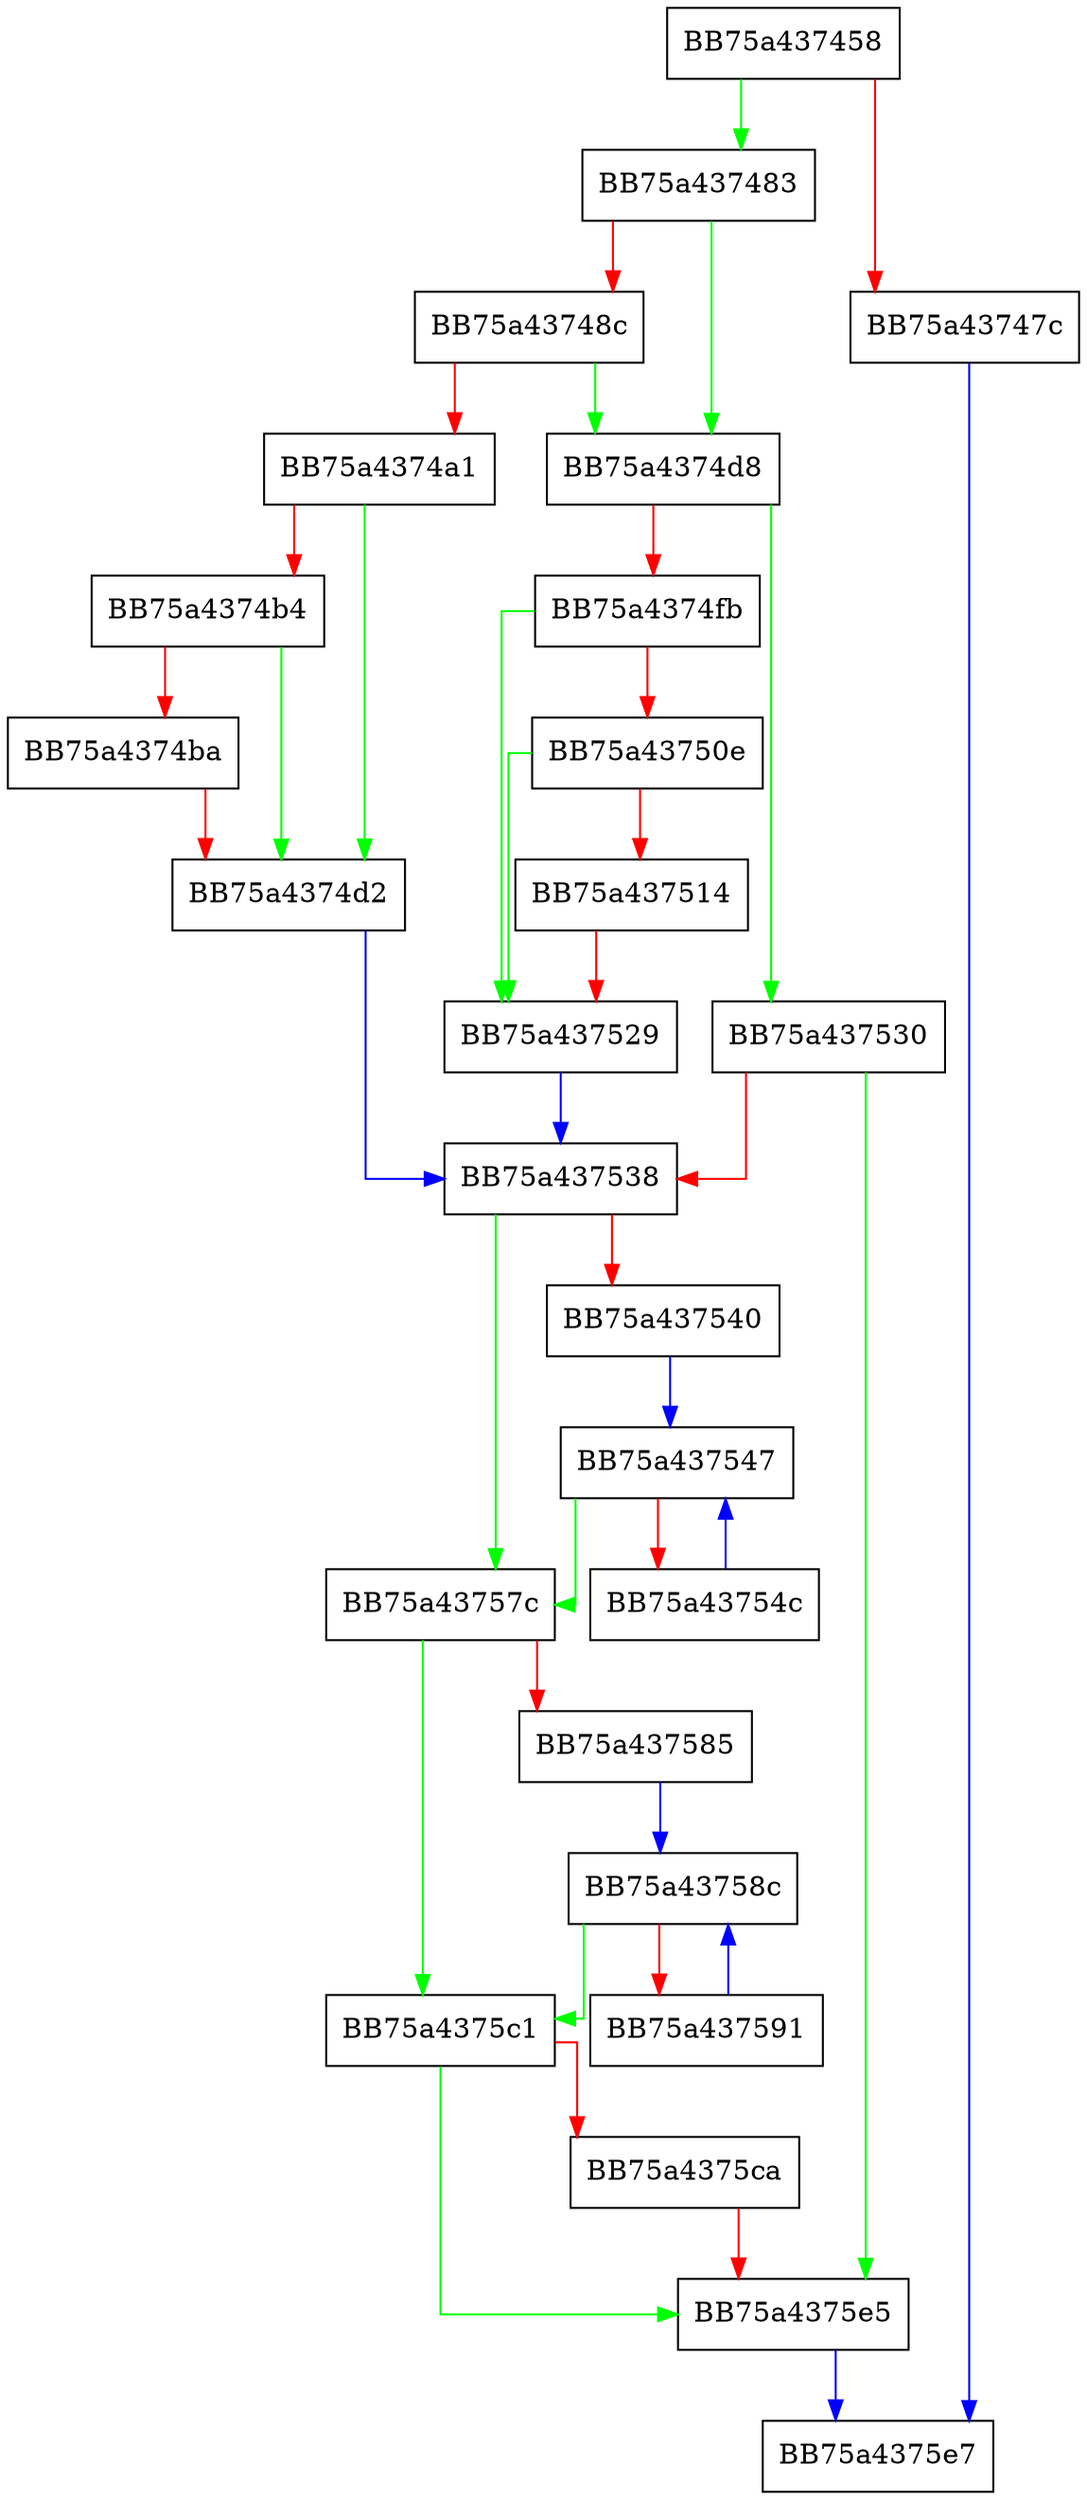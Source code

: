 digraph LoadClassesAndCreateEnvDB {
  node [shape="box"];
  graph [splines=ortho];
  BB75a437458 -> BB75a437483 [color="green"];
  BB75a437458 -> BB75a43747c [color="red"];
  BB75a43747c -> BB75a4375e7 [color="blue"];
  BB75a437483 -> BB75a4374d8 [color="green"];
  BB75a437483 -> BB75a43748c [color="red"];
  BB75a43748c -> BB75a4374d8 [color="green"];
  BB75a43748c -> BB75a4374a1 [color="red"];
  BB75a4374a1 -> BB75a4374d2 [color="green"];
  BB75a4374a1 -> BB75a4374b4 [color="red"];
  BB75a4374b4 -> BB75a4374d2 [color="green"];
  BB75a4374b4 -> BB75a4374ba [color="red"];
  BB75a4374ba -> BB75a4374d2 [color="red"];
  BB75a4374d2 -> BB75a437538 [color="blue"];
  BB75a4374d8 -> BB75a437530 [color="green"];
  BB75a4374d8 -> BB75a4374fb [color="red"];
  BB75a4374fb -> BB75a437529 [color="green"];
  BB75a4374fb -> BB75a43750e [color="red"];
  BB75a43750e -> BB75a437529 [color="green"];
  BB75a43750e -> BB75a437514 [color="red"];
  BB75a437514 -> BB75a437529 [color="red"];
  BB75a437529 -> BB75a437538 [color="blue"];
  BB75a437530 -> BB75a4375e5 [color="green"];
  BB75a437530 -> BB75a437538 [color="red"];
  BB75a437538 -> BB75a43757c [color="green"];
  BB75a437538 -> BB75a437540 [color="red"];
  BB75a437540 -> BB75a437547 [color="blue"];
  BB75a437547 -> BB75a43757c [color="green"];
  BB75a437547 -> BB75a43754c [color="red"];
  BB75a43754c -> BB75a437547 [color="blue"];
  BB75a43757c -> BB75a4375c1 [color="green"];
  BB75a43757c -> BB75a437585 [color="red"];
  BB75a437585 -> BB75a43758c [color="blue"];
  BB75a43758c -> BB75a4375c1 [color="green"];
  BB75a43758c -> BB75a437591 [color="red"];
  BB75a437591 -> BB75a43758c [color="blue"];
  BB75a4375c1 -> BB75a4375e5 [color="green"];
  BB75a4375c1 -> BB75a4375ca [color="red"];
  BB75a4375ca -> BB75a4375e5 [color="red"];
  BB75a4375e5 -> BB75a4375e7 [color="blue"];
}